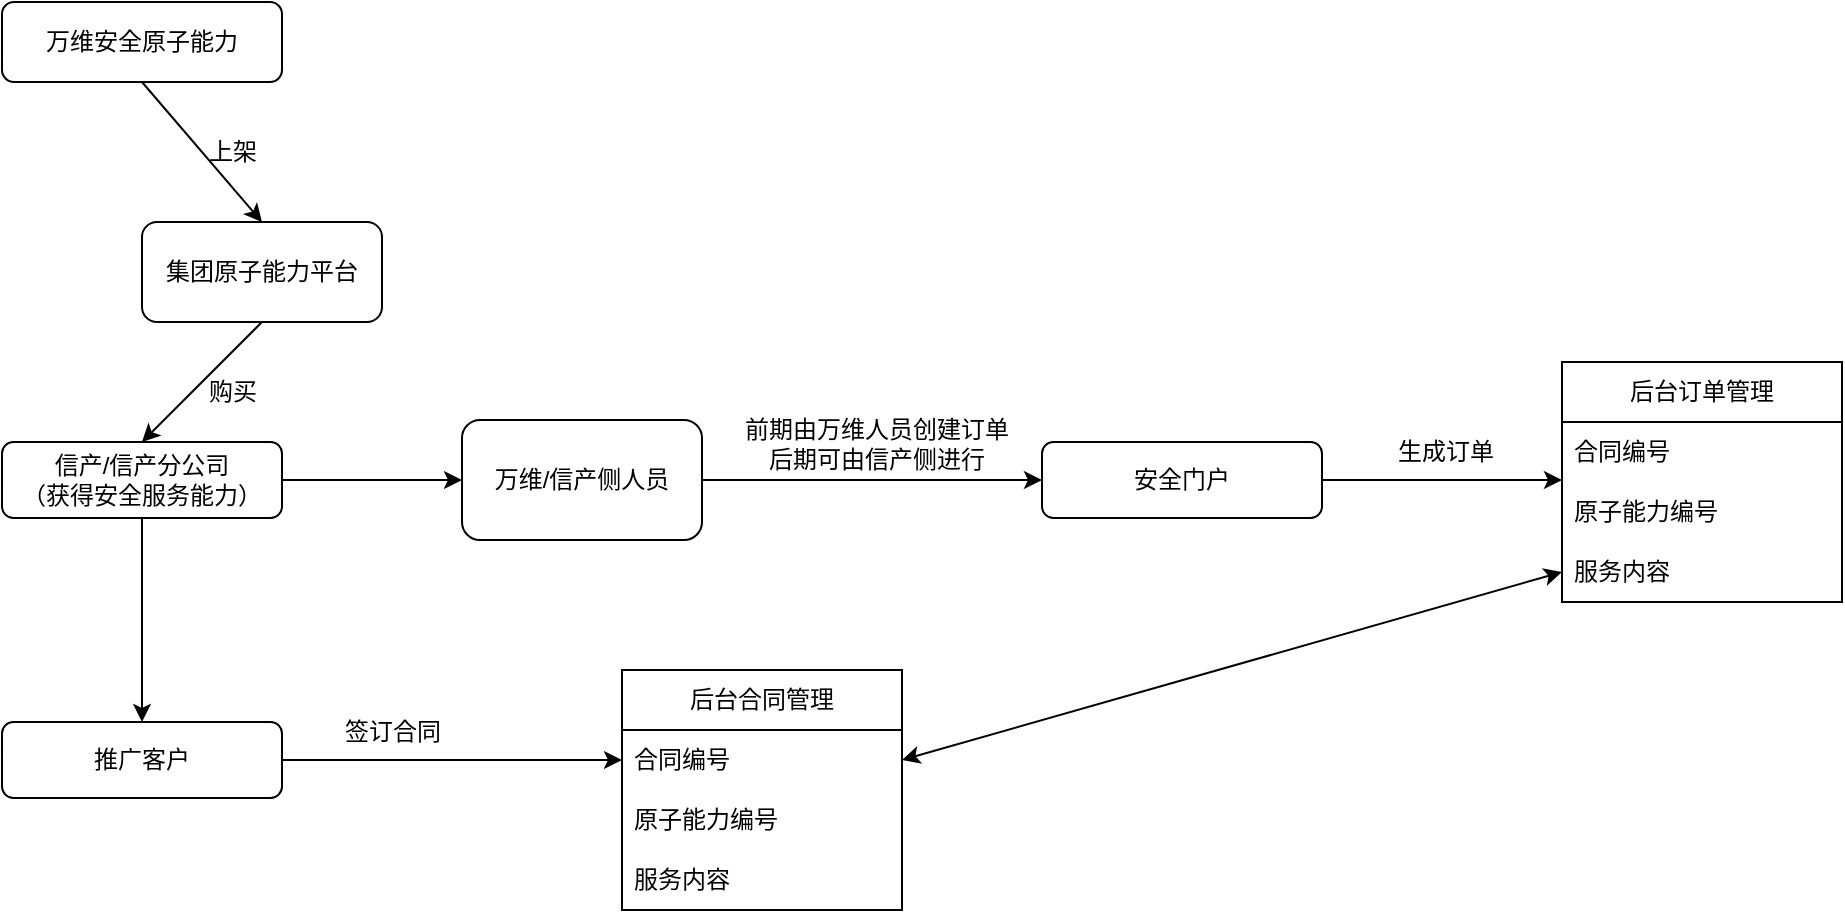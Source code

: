 <mxfile version="21.3.2" type="github">
  <diagram name="第 1 页" id="69bavuT4Y6ZkjZBTgYTI">
    <mxGraphModel dx="1050" dy="541" grid="1" gridSize="10" guides="1" tooltips="1" connect="1" arrows="1" fold="1" page="1" pageScale="1" pageWidth="3300" pageHeight="4681" math="0" shadow="0">
      <root>
        <mxCell id="0" />
        <mxCell id="1" parent="0" />
        <mxCell id="oKS_MSQMzxRkG_n-hq2M-1" value="集团原子能力平台" style="rounded=1;whiteSpace=wrap;html=1;" vertex="1" parent="1">
          <mxGeometry x="160" y="170" width="120" height="50" as="geometry" />
        </mxCell>
        <mxCell id="oKS_MSQMzxRkG_n-hq2M-2" value="万维安全原子能力" style="rounded=1;whiteSpace=wrap;html=1;" vertex="1" parent="1">
          <mxGeometry x="90" y="60" width="140" height="40" as="geometry" />
        </mxCell>
        <mxCell id="oKS_MSQMzxRkG_n-hq2M-4" value="" style="endArrow=classic;html=1;rounded=0;entryX=0.5;entryY=0;entryDx=0;entryDy=0;exitX=0.5;exitY=1;exitDx=0;exitDy=0;" edge="1" parent="1" source="oKS_MSQMzxRkG_n-hq2M-2" target="oKS_MSQMzxRkG_n-hq2M-1">
          <mxGeometry width="50" height="50" relative="1" as="geometry">
            <mxPoint x="410" y="240" as="sourcePoint" />
            <mxPoint x="460" y="190" as="targetPoint" />
          </mxGeometry>
        </mxCell>
        <mxCell id="oKS_MSQMzxRkG_n-hq2M-5" value="上架" style="text;html=1;align=center;verticalAlign=middle;resizable=0;points=[];autosize=1;strokeColor=none;fillColor=none;" vertex="1" parent="1">
          <mxGeometry x="180" y="120" width="50" height="30" as="geometry" />
        </mxCell>
        <mxCell id="oKS_MSQMzxRkG_n-hq2M-7" value="信产/信产分公司&lt;br&gt;（获得安全服务能力）" style="rounded=1;whiteSpace=wrap;html=1;" vertex="1" parent="1">
          <mxGeometry x="90" y="280" width="140" height="38" as="geometry" />
        </mxCell>
        <mxCell id="oKS_MSQMzxRkG_n-hq2M-8" value="" style="endArrow=classic;html=1;rounded=0;entryX=0.5;entryY=0;entryDx=0;entryDy=0;exitX=0.5;exitY=1;exitDx=0;exitDy=0;" edge="1" parent="1" source="oKS_MSQMzxRkG_n-hq2M-1" target="oKS_MSQMzxRkG_n-hq2M-7">
          <mxGeometry width="50" height="50" relative="1" as="geometry">
            <mxPoint x="410" y="240" as="sourcePoint" />
            <mxPoint x="460" y="190" as="targetPoint" />
          </mxGeometry>
        </mxCell>
        <mxCell id="oKS_MSQMzxRkG_n-hq2M-9" value="购买" style="text;html=1;align=center;verticalAlign=middle;resizable=0;points=[];autosize=1;strokeColor=none;fillColor=none;" vertex="1" parent="1">
          <mxGeometry x="180" y="240" width="50" height="30" as="geometry" />
        </mxCell>
        <mxCell id="oKS_MSQMzxRkG_n-hq2M-13" value="安全门户" style="rounded=1;whiteSpace=wrap;html=1;" vertex="1" parent="1">
          <mxGeometry x="610" y="280" width="140" height="38" as="geometry" />
        </mxCell>
        <mxCell id="oKS_MSQMzxRkG_n-hq2M-16" value="万维/信产侧人员" style="rounded=1;whiteSpace=wrap;html=1;" vertex="1" parent="1">
          <mxGeometry x="320" y="269" width="120" height="60" as="geometry" />
        </mxCell>
        <mxCell id="oKS_MSQMzxRkG_n-hq2M-17" value="" style="endArrow=classic;html=1;rounded=0;entryX=0;entryY=0.5;entryDx=0;entryDy=0;exitX=1;exitY=0.5;exitDx=0;exitDy=0;" edge="1" parent="1" source="oKS_MSQMzxRkG_n-hq2M-16" target="oKS_MSQMzxRkG_n-hq2M-13">
          <mxGeometry width="50" height="50" relative="1" as="geometry">
            <mxPoint x="470" y="311" as="sourcePoint" />
            <mxPoint x="520" y="261" as="targetPoint" />
          </mxGeometry>
        </mxCell>
        <mxCell id="oKS_MSQMzxRkG_n-hq2M-18" value="前期由万维人员创建订单&lt;br style=&quot;border-color: var(--border-color);&quot;&gt;&lt;span style=&quot;&quot;&gt;后期可由信产侧进行&lt;/span&gt;" style="text;html=1;align=center;verticalAlign=middle;resizable=0;points=[];autosize=1;strokeColor=none;fillColor=none;" vertex="1" parent="1">
          <mxGeometry x="447" y="261" width="160" height="40" as="geometry" />
        </mxCell>
        <mxCell id="oKS_MSQMzxRkG_n-hq2M-23" value="推广客户" style="rounded=1;whiteSpace=wrap;html=1;" vertex="1" parent="1">
          <mxGeometry x="90" y="420" width="140" height="38" as="geometry" />
        </mxCell>
        <mxCell id="oKS_MSQMzxRkG_n-hq2M-24" value="" style="endArrow=classic;html=1;rounded=0;entryX=0.5;entryY=0;entryDx=0;entryDy=0;exitX=0.5;exitY=1;exitDx=0;exitDy=0;" edge="1" parent="1" source="oKS_MSQMzxRkG_n-hq2M-7" target="oKS_MSQMzxRkG_n-hq2M-23">
          <mxGeometry width="50" height="50" relative="1" as="geometry">
            <mxPoint x="370" y="310" as="sourcePoint" />
            <mxPoint x="420" y="260" as="targetPoint" />
          </mxGeometry>
        </mxCell>
        <mxCell id="oKS_MSQMzxRkG_n-hq2M-25" value="" style="endArrow=classic;html=1;rounded=0;entryX=0;entryY=0.5;entryDx=0;entryDy=0;exitX=1;exitY=0.5;exitDx=0;exitDy=0;" edge="1" parent="1" source="oKS_MSQMzxRkG_n-hq2M-23" target="oKS_MSQMzxRkG_n-hq2M-27">
          <mxGeometry width="50" height="50" relative="1" as="geometry">
            <mxPoint x="420" y="350" as="sourcePoint" />
            <mxPoint x="420" y="440" as="targetPoint" />
          </mxGeometry>
        </mxCell>
        <mxCell id="oKS_MSQMzxRkG_n-hq2M-26" value="后台合同管理" style="swimlane;fontStyle=0;childLayout=stackLayout;horizontal=1;startSize=30;horizontalStack=0;resizeParent=1;resizeParentMax=0;resizeLast=0;collapsible=1;marginBottom=0;whiteSpace=wrap;html=1;" vertex="1" parent="1">
          <mxGeometry x="400" y="394" width="140" height="120" as="geometry" />
        </mxCell>
        <mxCell id="oKS_MSQMzxRkG_n-hq2M-27" value="合同编号" style="text;strokeColor=none;fillColor=none;align=left;verticalAlign=middle;spacingLeft=4;spacingRight=4;overflow=hidden;points=[[0,0.5],[1,0.5]];portConstraint=eastwest;rotatable=0;whiteSpace=wrap;html=1;" vertex="1" parent="oKS_MSQMzxRkG_n-hq2M-26">
          <mxGeometry y="30" width="140" height="30" as="geometry" />
        </mxCell>
        <mxCell id="oKS_MSQMzxRkG_n-hq2M-28" value="原子能力编号" style="text;strokeColor=none;fillColor=none;align=left;verticalAlign=middle;spacingLeft=4;spacingRight=4;overflow=hidden;points=[[0,0.5],[1,0.5]];portConstraint=eastwest;rotatable=0;whiteSpace=wrap;html=1;" vertex="1" parent="oKS_MSQMzxRkG_n-hq2M-26">
          <mxGeometry y="60" width="140" height="30" as="geometry" />
        </mxCell>
        <mxCell id="oKS_MSQMzxRkG_n-hq2M-29" value="服务内容" style="text;strokeColor=none;fillColor=none;align=left;verticalAlign=middle;spacingLeft=4;spacingRight=4;overflow=hidden;points=[[0,0.5],[1,0.5]];portConstraint=eastwest;rotatable=0;whiteSpace=wrap;html=1;" vertex="1" parent="oKS_MSQMzxRkG_n-hq2M-26">
          <mxGeometry y="90" width="140" height="30" as="geometry" />
        </mxCell>
        <mxCell id="oKS_MSQMzxRkG_n-hq2M-30" value="签订合同" style="text;html=1;align=center;verticalAlign=middle;resizable=0;points=[];autosize=1;strokeColor=none;fillColor=none;" vertex="1" parent="1">
          <mxGeometry x="250" y="410" width="70" height="30" as="geometry" />
        </mxCell>
        <mxCell id="oKS_MSQMzxRkG_n-hq2M-32" value="" style="endArrow=classic;html=1;rounded=0;entryX=0;entryY=0.5;entryDx=0;entryDy=0;exitX=1;exitY=0.5;exitDx=0;exitDy=0;" edge="1" parent="1" source="oKS_MSQMzxRkG_n-hq2M-7" target="oKS_MSQMzxRkG_n-hq2M-16">
          <mxGeometry width="50" height="50" relative="1" as="geometry">
            <mxPoint x="540" y="310" as="sourcePoint" />
            <mxPoint x="590" y="260" as="targetPoint" />
          </mxGeometry>
        </mxCell>
        <mxCell id="oKS_MSQMzxRkG_n-hq2M-35" value="" style="endArrow=classic;html=1;rounded=0;entryX=0;entryY=0.5;entryDx=0;entryDy=0;exitX=1;exitY=0.5;exitDx=0;exitDy=0;" edge="1" parent="1" source="oKS_MSQMzxRkG_n-hq2M-13">
          <mxGeometry width="50" height="50" relative="1" as="geometry">
            <mxPoint x="800" y="310" as="sourcePoint" />
            <mxPoint x="870" y="299" as="targetPoint" />
          </mxGeometry>
        </mxCell>
        <mxCell id="oKS_MSQMzxRkG_n-hq2M-36" value="生成订单" style="text;html=1;strokeColor=none;fillColor=none;align=center;verticalAlign=middle;whiteSpace=wrap;rounded=0;" vertex="1" parent="1">
          <mxGeometry x="782" y="270" width="60" height="30" as="geometry" />
        </mxCell>
        <mxCell id="oKS_MSQMzxRkG_n-hq2M-38" value="" style="endArrow=classic;startArrow=classic;html=1;rounded=0;exitX=1;exitY=0.5;exitDx=0;exitDy=0;entryX=0;entryY=0.5;entryDx=0;entryDy=0;" edge="1" parent="1" source="oKS_MSQMzxRkG_n-hq2M-27" target="oKS_MSQMzxRkG_n-hq2M-44">
          <mxGeometry width="50" height="50" relative="1" as="geometry">
            <mxPoint x="730" y="310" as="sourcePoint" />
            <mxPoint x="940" y="440" as="targetPoint" />
          </mxGeometry>
        </mxCell>
        <mxCell id="oKS_MSQMzxRkG_n-hq2M-41" value="后台订单管理" style="swimlane;fontStyle=0;childLayout=stackLayout;horizontal=1;startSize=30;horizontalStack=0;resizeParent=1;resizeParentMax=0;resizeLast=0;collapsible=1;marginBottom=0;whiteSpace=wrap;html=1;" vertex="1" parent="1">
          <mxGeometry x="870" y="240" width="140" height="120" as="geometry" />
        </mxCell>
        <mxCell id="oKS_MSQMzxRkG_n-hq2M-42" value="合同编号" style="text;strokeColor=none;fillColor=none;align=left;verticalAlign=middle;spacingLeft=4;spacingRight=4;overflow=hidden;points=[[0,0.5],[1,0.5]];portConstraint=eastwest;rotatable=0;whiteSpace=wrap;html=1;" vertex="1" parent="oKS_MSQMzxRkG_n-hq2M-41">
          <mxGeometry y="30" width="140" height="30" as="geometry" />
        </mxCell>
        <mxCell id="oKS_MSQMzxRkG_n-hq2M-43" value="原子能力编号" style="text;strokeColor=none;fillColor=none;align=left;verticalAlign=middle;spacingLeft=4;spacingRight=4;overflow=hidden;points=[[0,0.5],[1,0.5]];portConstraint=eastwest;rotatable=0;whiteSpace=wrap;html=1;" vertex="1" parent="oKS_MSQMzxRkG_n-hq2M-41">
          <mxGeometry y="60" width="140" height="30" as="geometry" />
        </mxCell>
        <mxCell id="oKS_MSQMzxRkG_n-hq2M-44" value="服务内容" style="text;strokeColor=none;fillColor=none;align=left;verticalAlign=middle;spacingLeft=4;spacingRight=4;overflow=hidden;points=[[0,0.5],[1,0.5]];portConstraint=eastwest;rotatable=0;whiteSpace=wrap;html=1;" vertex="1" parent="oKS_MSQMzxRkG_n-hq2M-41">
          <mxGeometry y="90" width="140" height="30" as="geometry" />
        </mxCell>
      </root>
    </mxGraphModel>
  </diagram>
</mxfile>
